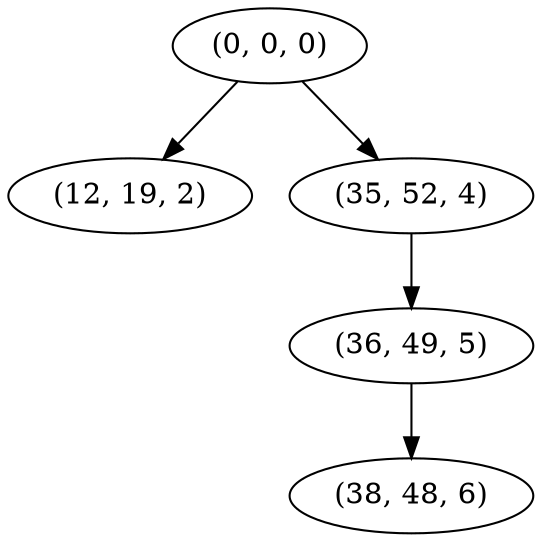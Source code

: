 digraph tree {
    "(0, 0, 0)";
    "(12, 19, 2)";
    "(35, 52, 4)";
    "(36, 49, 5)";
    "(38, 48, 6)";
    "(0, 0, 0)" -> "(12, 19, 2)";
    "(0, 0, 0)" -> "(35, 52, 4)";
    "(35, 52, 4)" -> "(36, 49, 5)";
    "(36, 49, 5)" -> "(38, 48, 6)";
}
